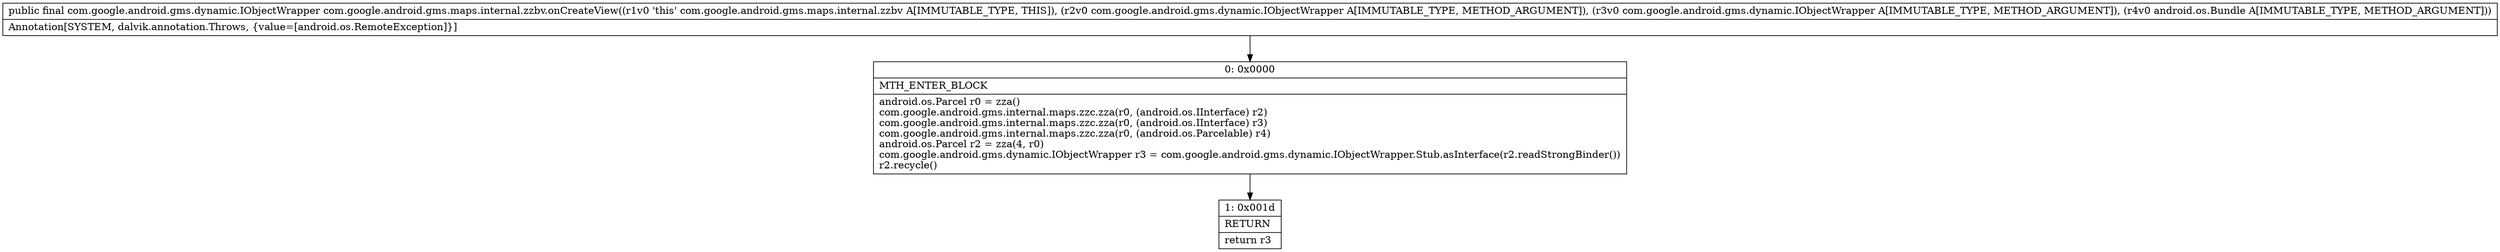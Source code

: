 digraph "CFG forcom.google.android.gms.maps.internal.zzbv.onCreateView(Lcom\/google\/android\/gms\/dynamic\/IObjectWrapper;Lcom\/google\/android\/gms\/dynamic\/IObjectWrapper;Landroid\/os\/Bundle;)Lcom\/google\/android\/gms\/dynamic\/IObjectWrapper;" {
Node_0 [shape=record,label="{0\:\ 0x0000|MTH_ENTER_BLOCK\l|android.os.Parcel r0 = zza()\lcom.google.android.gms.internal.maps.zzc.zza(r0, (android.os.IInterface) r2)\lcom.google.android.gms.internal.maps.zzc.zza(r0, (android.os.IInterface) r3)\lcom.google.android.gms.internal.maps.zzc.zza(r0, (android.os.Parcelable) r4)\landroid.os.Parcel r2 = zza(4, r0)\lcom.google.android.gms.dynamic.IObjectWrapper r3 = com.google.android.gms.dynamic.IObjectWrapper.Stub.asInterface(r2.readStrongBinder())\lr2.recycle()\l}"];
Node_1 [shape=record,label="{1\:\ 0x001d|RETURN\l|return r3\l}"];
MethodNode[shape=record,label="{public final com.google.android.gms.dynamic.IObjectWrapper com.google.android.gms.maps.internal.zzbv.onCreateView((r1v0 'this' com.google.android.gms.maps.internal.zzbv A[IMMUTABLE_TYPE, THIS]), (r2v0 com.google.android.gms.dynamic.IObjectWrapper A[IMMUTABLE_TYPE, METHOD_ARGUMENT]), (r3v0 com.google.android.gms.dynamic.IObjectWrapper A[IMMUTABLE_TYPE, METHOD_ARGUMENT]), (r4v0 android.os.Bundle A[IMMUTABLE_TYPE, METHOD_ARGUMENT]))  | Annotation[SYSTEM, dalvik.annotation.Throws, \{value=[android.os.RemoteException]\}]\l}"];
MethodNode -> Node_0;
Node_0 -> Node_1;
}

